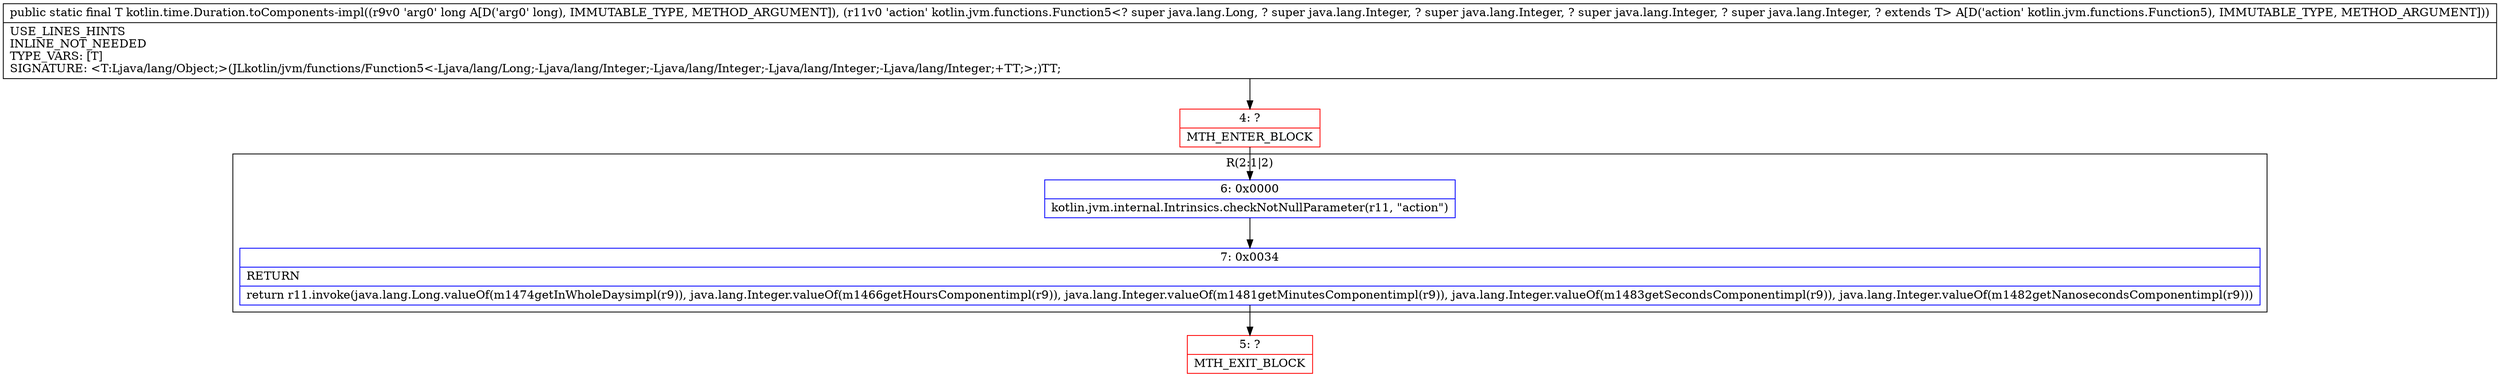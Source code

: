 digraph "CFG forkotlin.time.Duration.toComponents\-impl(JLkotlin\/jvm\/functions\/Function5;)Ljava\/lang\/Object;" {
subgraph cluster_Region_867360105 {
label = "R(2:1|2)";
node [shape=record,color=blue];
Node_6 [shape=record,label="{6\:\ 0x0000|kotlin.jvm.internal.Intrinsics.checkNotNullParameter(r11, \"action\")\l}"];
Node_7 [shape=record,label="{7\:\ 0x0034|RETURN\l|return r11.invoke(java.lang.Long.valueOf(m1474getInWholeDaysimpl(r9)), java.lang.Integer.valueOf(m1466getHoursComponentimpl(r9)), java.lang.Integer.valueOf(m1481getMinutesComponentimpl(r9)), java.lang.Integer.valueOf(m1483getSecondsComponentimpl(r9)), java.lang.Integer.valueOf(m1482getNanosecondsComponentimpl(r9)))\l}"];
}
Node_4 [shape=record,color=red,label="{4\:\ ?|MTH_ENTER_BLOCK\l}"];
Node_5 [shape=record,color=red,label="{5\:\ ?|MTH_EXIT_BLOCK\l}"];
MethodNode[shape=record,label="{public static final T kotlin.time.Duration.toComponents\-impl((r9v0 'arg0' long A[D('arg0' long), IMMUTABLE_TYPE, METHOD_ARGUMENT]), (r11v0 'action' kotlin.jvm.functions.Function5\<? super java.lang.Long, ? super java.lang.Integer, ? super java.lang.Integer, ? super java.lang.Integer, ? super java.lang.Integer, ? extends T\> A[D('action' kotlin.jvm.functions.Function5), IMMUTABLE_TYPE, METHOD_ARGUMENT]))  | USE_LINES_HINTS\lINLINE_NOT_NEEDED\lTYPE_VARS: [T]\lSIGNATURE: \<T:Ljava\/lang\/Object;\>(JLkotlin\/jvm\/functions\/Function5\<\-Ljava\/lang\/Long;\-Ljava\/lang\/Integer;\-Ljava\/lang\/Integer;\-Ljava\/lang\/Integer;\-Ljava\/lang\/Integer;+TT;\>;)TT;\l}"];
MethodNode -> Node_4;Node_6 -> Node_7;
Node_7 -> Node_5;
Node_4 -> Node_6;
}

